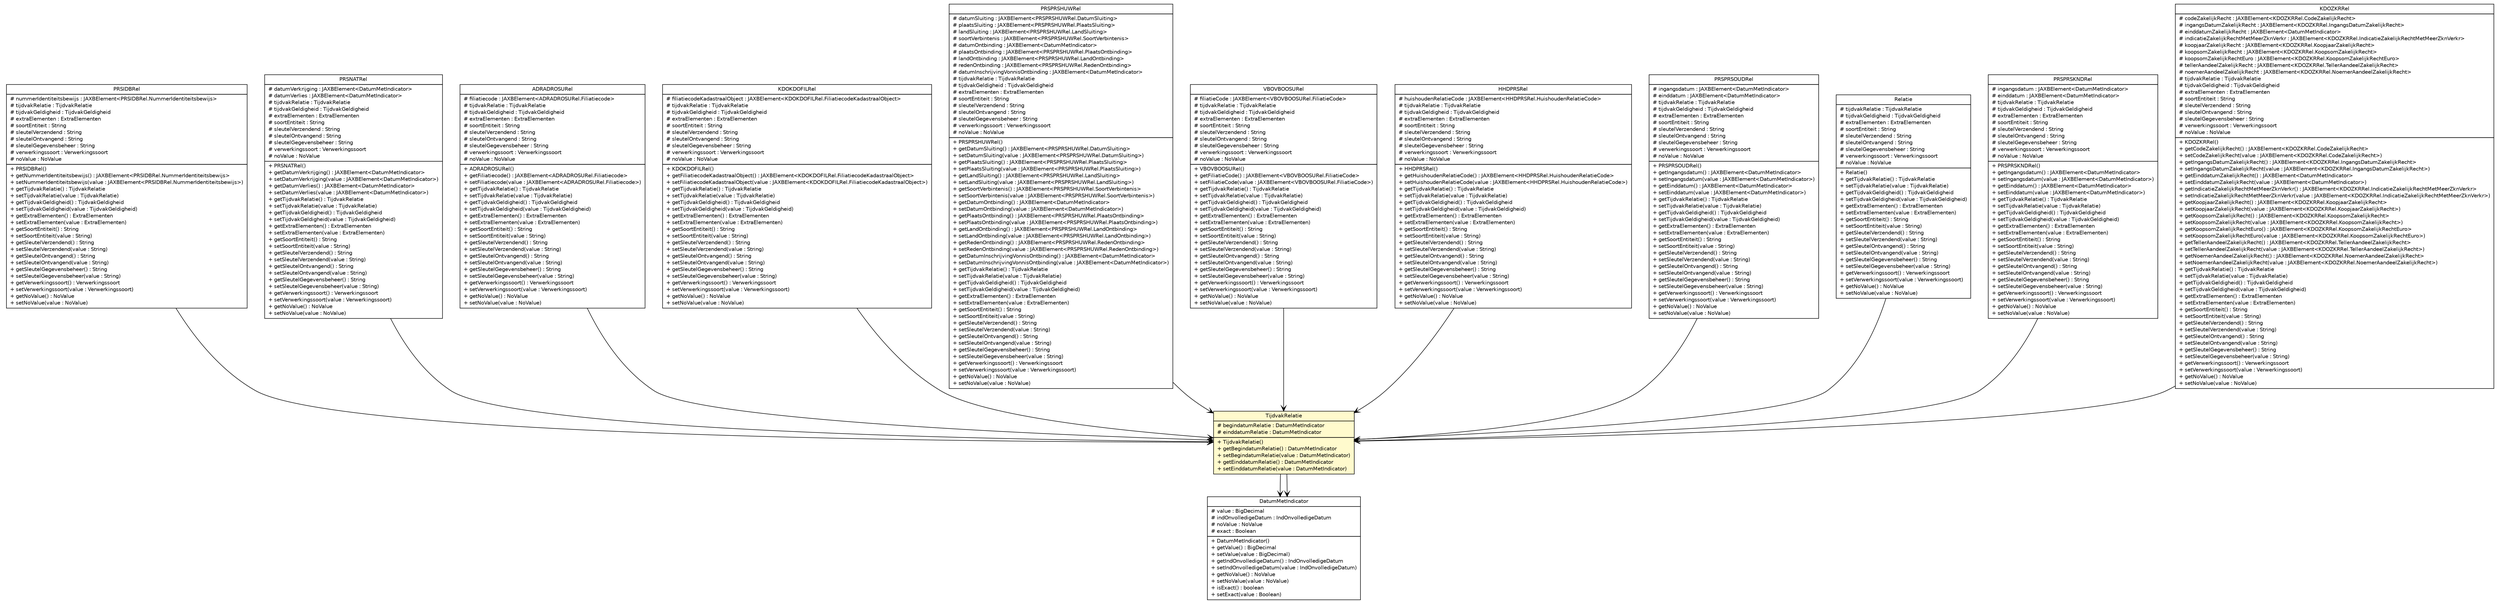 #!/usr/local/bin/dot
#
# Class diagram 
# Generated by UMLGraph version R5_6-24-gf6e263 (http://www.umlgraph.org/)
#

digraph G {
	edge [fontname="Helvetica",fontsize=10,labelfontname="Helvetica",labelfontsize=10];
	node [fontname="Helvetica",fontsize=10,shape=plaintext];
	nodesep=0.25;
	ranksep=0.5;
	// nl.egem.stuf.sector.bg._0204.PRSIDBRel
	c204449 [label=<<table title="nl.egem.stuf.sector.bg._0204.PRSIDBRel" border="0" cellborder="1" cellspacing="0" cellpadding="2" port="p" href="../sector/bg/_0204/PRSIDBRel.html">
		<tr><td><table border="0" cellspacing="0" cellpadding="1">
<tr><td align="center" balign="center"> PRSIDBRel </td></tr>
		</table></td></tr>
		<tr><td><table border="0" cellspacing="0" cellpadding="1">
<tr><td align="left" balign="left"> # nummerIdentiteitsbewijs : JAXBElement&lt;PRSIDBRel.NummerIdentiteitsbewijs&gt; </td></tr>
<tr><td align="left" balign="left"> # tijdvakRelatie : TijdvakRelatie </td></tr>
<tr><td align="left" balign="left"> # tijdvakGeldigheid : TijdvakGeldigheid </td></tr>
<tr><td align="left" balign="left"> # extraElementen : ExtraElementen </td></tr>
<tr><td align="left" balign="left"> # soortEntiteit : String </td></tr>
<tr><td align="left" balign="left"> # sleutelVerzendend : String </td></tr>
<tr><td align="left" balign="left"> # sleutelOntvangend : String </td></tr>
<tr><td align="left" balign="left"> # sleutelGegevensbeheer : String </td></tr>
<tr><td align="left" balign="left"> # verwerkingssoort : Verwerkingssoort </td></tr>
<tr><td align="left" balign="left"> # noValue : NoValue </td></tr>
		</table></td></tr>
		<tr><td><table border="0" cellspacing="0" cellpadding="1">
<tr><td align="left" balign="left"> + PRSIDBRel() </td></tr>
<tr><td align="left" balign="left"> + getNummerIdentiteitsbewijs() : JAXBElement&lt;PRSIDBRel.NummerIdentiteitsbewijs&gt; </td></tr>
<tr><td align="left" balign="left"> + setNummerIdentiteitsbewijs(value : JAXBElement&lt;PRSIDBRel.NummerIdentiteitsbewijs&gt;) </td></tr>
<tr><td align="left" balign="left"> + getTijdvakRelatie() : TijdvakRelatie </td></tr>
<tr><td align="left" balign="left"> + setTijdvakRelatie(value : TijdvakRelatie) </td></tr>
<tr><td align="left" balign="left"> + getTijdvakGeldigheid() : TijdvakGeldigheid </td></tr>
<tr><td align="left" balign="left"> + setTijdvakGeldigheid(value : TijdvakGeldigheid) </td></tr>
<tr><td align="left" balign="left"> + getExtraElementen() : ExtraElementen </td></tr>
<tr><td align="left" balign="left"> + setExtraElementen(value : ExtraElementen) </td></tr>
<tr><td align="left" balign="left"> + getSoortEntiteit() : String </td></tr>
<tr><td align="left" balign="left"> + setSoortEntiteit(value : String) </td></tr>
<tr><td align="left" balign="left"> + getSleutelVerzendend() : String </td></tr>
<tr><td align="left" balign="left"> + setSleutelVerzendend(value : String) </td></tr>
<tr><td align="left" balign="left"> + getSleutelOntvangend() : String </td></tr>
<tr><td align="left" balign="left"> + setSleutelOntvangend(value : String) </td></tr>
<tr><td align="left" balign="left"> + getSleutelGegevensbeheer() : String </td></tr>
<tr><td align="left" balign="left"> + setSleutelGegevensbeheer(value : String) </td></tr>
<tr><td align="left" balign="left"> + getVerwerkingssoort() : Verwerkingssoort </td></tr>
<tr><td align="left" balign="left"> + setVerwerkingssoort(value : Verwerkingssoort) </td></tr>
<tr><td align="left" balign="left"> + getNoValue() : NoValue </td></tr>
<tr><td align="left" balign="left"> + setNoValue(value : NoValue) </td></tr>
		</table></td></tr>
		</table>>, URL="../sector/bg/_0204/PRSIDBRel.html", fontname="Helvetica", fontcolor="black", fontsize=10.0];
	// nl.egem.stuf.sector.bg._0204.PRSNATRel
	c204451 [label=<<table title="nl.egem.stuf.sector.bg._0204.PRSNATRel" border="0" cellborder="1" cellspacing="0" cellpadding="2" port="p" href="../sector/bg/_0204/PRSNATRel.html">
		<tr><td><table border="0" cellspacing="0" cellpadding="1">
<tr><td align="center" balign="center"> PRSNATRel </td></tr>
		</table></td></tr>
		<tr><td><table border="0" cellspacing="0" cellpadding="1">
<tr><td align="left" balign="left"> # datumVerkrijging : JAXBElement&lt;DatumMetIndicator&gt; </td></tr>
<tr><td align="left" balign="left"> # datumVerlies : JAXBElement&lt;DatumMetIndicator&gt; </td></tr>
<tr><td align="left" balign="left"> # tijdvakRelatie : TijdvakRelatie </td></tr>
<tr><td align="left" balign="left"> # tijdvakGeldigheid : TijdvakGeldigheid </td></tr>
<tr><td align="left" balign="left"> # extraElementen : ExtraElementen </td></tr>
<tr><td align="left" balign="left"> # soortEntiteit : String </td></tr>
<tr><td align="left" balign="left"> # sleutelVerzendend : String </td></tr>
<tr><td align="left" balign="left"> # sleutelOntvangend : String </td></tr>
<tr><td align="left" balign="left"> # sleutelGegevensbeheer : String </td></tr>
<tr><td align="left" balign="left"> # verwerkingssoort : Verwerkingssoort </td></tr>
<tr><td align="left" balign="left"> # noValue : NoValue </td></tr>
		</table></td></tr>
		<tr><td><table border="0" cellspacing="0" cellpadding="1">
<tr><td align="left" balign="left"> + PRSNATRel() </td></tr>
<tr><td align="left" balign="left"> + getDatumVerkrijging() : JAXBElement&lt;DatumMetIndicator&gt; </td></tr>
<tr><td align="left" balign="left"> + setDatumVerkrijging(value : JAXBElement&lt;DatumMetIndicator&gt;) </td></tr>
<tr><td align="left" balign="left"> + getDatumVerlies() : JAXBElement&lt;DatumMetIndicator&gt; </td></tr>
<tr><td align="left" balign="left"> + setDatumVerlies(value : JAXBElement&lt;DatumMetIndicator&gt;) </td></tr>
<tr><td align="left" balign="left"> + getTijdvakRelatie() : TijdvakRelatie </td></tr>
<tr><td align="left" balign="left"> + setTijdvakRelatie(value : TijdvakRelatie) </td></tr>
<tr><td align="left" balign="left"> + getTijdvakGeldigheid() : TijdvakGeldigheid </td></tr>
<tr><td align="left" balign="left"> + setTijdvakGeldigheid(value : TijdvakGeldigheid) </td></tr>
<tr><td align="left" balign="left"> + getExtraElementen() : ExtraElementen </td></tr>
<tr><td align="left" balign="left"> + setExtraElementen(value : ExtraElementen) </td></tr>
<tr><td align="left" balign="left"> + getSoortEntiteit() : String </td></tr>
<tr><td align="left" balign="left"> + setSoortEntiteit(value : String) </td></tr>
<tr><td align="left" balign="left"> + getSleutelVerzendend() : String </td></tr>
<tr><td align="left" balign="left"> + setSleutelVerzendend(value : String) </td></tr>
<tr><td align="left" balign="left"> + getSleutelOntvangend() : String </td></tr>
<tr><td align="left" balign="left"> + setSleutelOntvangend(value : String) </td></tr>
<tr><td align="left" balign="left"> + getSleutelGegevensbeheer() : String </td></tr>
<tr><td align="left" balign="left"> + setSleutelGegevensbeheer(value : String) </td></tr>
<tr><td align="left" balign="left"> + getVerwerkingssoort() : Verwerkingssoort </td></tr>
<tr><td align="left" balign="left"> + setVerwerkingssoort(value : Verwerkingssoort) </td></tr>
<tr><td align="left" balign="left"> + getNoValue() : NoValue </td></tr>
<tr><td align="left" balign="left"> + setNoValue(value : NoValue) </td></tr>
		</table></td></tr>
		</table>>, URL="../sector/bg/_0204/PRSNATRel.html", fontname="Helvetica", fontcolor="black", fontsize=10.0];
	// nl.egem.stuf.sector.bg._0204.ADRADROSURel
	c204462 [label=<<table title="nl.egem.stuf.sector.bg._0204.ADRADROSURel" border="0" cellborder="1" cellspacing="0" cellpadding="2" port="p" href="../sector/bg/_0204/ADRADROSURel.html">
		<tr><td><table border="0" cellspacing="0" cellpadding="1">
<tr><td align="center" balign="center"> ADRADROSURel </td></tr>
		</table></td></tr>
		<tr><td><table border="0" cellspacing="0" cellpadding="1">
<tr><td align="left" balign="left"> # filiatiecode : JAXBElement&lt;ADRADROSURel.Filiatiecode&gt; </td></tr>
<tr><td align="left" balign="left"> # tijdvakRelatie : TijdvakRelatie </td></tr>
<tr><td align="left" balign="left"> # tijdvakGeldigheid : TijdvakGeldigheid </td></tr>
<tr><td align="left" balign="left"> # extraElementen : ExtraElementen </td></tr>
<tr><td align="left" balign="left"> # soortEntiteit : String </td></tr>
<tr><td align="left" balign="left"> # sleutelVerzendend : String </td></tr>
<tr><td align="left" balign="left"> # sleutelOntvangend : String </td></tr>
<tr><td align="left" balign="left"> # sleutelGegevensbeheer : String </td></tr>
<tr><td align="left" balign="left"> # verwerkingssoort : Verwerkingssoort </td></tr>
<tr><td align="left" balign="left"> # noValue : NoValue </td></tr>
		</table></td></tr>
		<tr><td><table border="0" cellspacing="0" cellpadding="1">
<tr><td align="left" balign="left"> + ADRADROSURel() </td></tr>
<tr><td align="left" balign="left"> + getFiliatiecode() : JAXBElement&lt;ADRADROSURel.Filiatiecode&gt; </td></tr>
<tr><td align="left" balign="left"> + setFiliatiecode(value : JAXBElement&lt;ADRADROSURel.Filiatiecode&gt;) </td></tr>
<tr><td align="left" balign="left"> + getTijdvakRelatie() : TijdvakRelatie </td></tr>
<tr><td align="left" balign="left"> + setTijdvakRelatie(value : TijdvakRelatie) </td></tr>
<tr><td align="left" balign="left"> + getTijdvakGeldigheid() : TijdvakGeldigheid </td></tr>
<tr><td align="left" balign="left"> + setTijdvakGeldigheid(value : TijdvakGeldigheid) </td></tr>
<tr><td align="left" balign="left"> + getExtraElementen() : ExtraElementen </td></tr>
<tr><td align="left" balign="left"> + setExtraElementen(value : ExtraElementen) </td></tr>
<tr><td align="left" balign="left"> + getSoortEntiteit() : String </td></tr>
<tr><td align="left" balign="left"> + setSoortEntiteit(value : String) </td></tr>
<tr><td align="left" balign="left"> + getSleutelVerzendend() : String </td></tr>
<tr><td align="left" balign="left"> + setSleutelVerzendend(value : String) </td></tr>
<tr><td align="left" balign="left"> + getSleutelOntvangend() : String </td></tr>
<tr><td align="left" balign="left"> + setSleutelOntvangend(value : String) </td></tr>
<tr><td align="left" balign="left"> + getSleutelGegevensbeheer() : String </td></tr>
<tr><td align="left" balign="left"> + setSleutelGegevensbeheer(value : String) </td></tr>
<tr><td align="left" balign="left"> + getVerwerkingssoort() : Verwerkingssoort </td></tr>
<tr><td align="left" balign="left"> + setVerwerkingssoort(value : Verwerkingssoort) </td></tr>
<tr><td align="left" balign="left"> + getNoValue() : NoValue </td></tr>
<tr><td align="left" balign="left"> + setNoValue(value : NoValue) </td></tr>
		</table></td></tr>
		</table>>, URL="../sector/bg/_0204/ADRADROSURel.html", fontname="Helvetica", fontcolor="black", fontsize=10.0];
	// nl.egem.stuf.sector.bg._0204.KDOKDOFILRel
	c204464 [label=<<table title="nl.egem.stuf.sector.bg._0204.KDOKDOFILRel" border="0" cellborder="1" cellspacing="0" cellpadding="2" port="p" href="../sector/bg/_0204/KDOKDOFILRel.html">
		<tr><td><table border="0" cellspacing="0" cellpadding="1">
<tr><td align="center" balign="center"> KDOKDOFILRel </td></tr>
		</table></td></tr>
		<tr><td><table border="0" cellspacing="0" cellpadding="1">
<tr><td align="left" balign="left"> # filiatiecodeKadastraalObject : JAXBElement&lt;KDOKDOFILRel.FiliatiecodeKadastraalObject&gt; </td></tr>
<tr><td align="left" balign="left"> # tijdvakRelatie : TijdvakRelatie </td></tr>
<tr><td align="left" balign="left"> # tijdvakGeldigheid : TijdvakGeldigheid </td></tr>
<tr><td align="left" balign="left"> # extraElementen : ExtraElementen </td></tr>
<tr><td align="left" balign="left"> # soortEntiteit : String </td></tr>
<tr><td align="left" balign="left"> # sleutelVerzendend : String </td></tr>
<tr><td align="left" balign="left"> # sleutelOntvangend : String </td></tr>
<tr><td align="left" balign="left"> # sleutelGegevensbeheer : String </td></tr>
<tr><td align="left" balign="left"> # verwerkingssoort : Verwerkingssoort </td></tr>
<tr><td align="left" balign="left"> # noValue : NoValue </td></tr>
		</table></td></tr>
		<tr><td><table border="0" cellspacing="0" cellpadding="1">
<tr><td align="left" balign="left"> + KDOKDOFILRel() </td></tr>
<tr><td align="left" balign="left"> + getFiliatiecodeKadastraalObject() : JAXBElement&lt;KDOKDOFILRel.FiliatiecodeKadastraalObject&gt; </td></tr>
<tr><td align="left" balign="left"> + setFiliatiecodeKadastraalObject(value : JAXBElement&lt;KDOKDOFILRel.FiliatiecodeKadastraalObject&gt;) </td></tr>
<tr><td align="left" balign="left"> + getTijdvakRelatie() : TijdvakRelatie </td></tr>
<tr><td align="left" balign="left"> + setTijdvakRelatie(value : TijdvakRelatie) </td></tr>
<tr><td align="left" balign="left"> + getTijdvakGeldigheid() : TijdvakGeldigheid </td></tr>
<tr><td align="left" balign="left"> + setTijdvakGeldigheid(value : TijdvakGeldigheid) </td></tr>
<tr><td align="left" balign="left"> + getExtraElementen() : ExtraElementen </td></tr>
<tr><td align="left" balign="left"> + setExtraElementen(value : ExtraElementen) </td></tr>
<tr><td align="left" balign="left"> + getSoortEntiteit() : String </td></tr>
<tr><td align="left" balign="left"> + setSoortEntiteit(value : String) </td></tr>
<tr><td align="left" balign="left"> + getSleutelVerzendend() : String </td></tr>
<tr><td align="left" balign="left"> + setSleutelVerzendend(value : String) </td></tr>
<tr><td align="left" balign="left"> + getSleutelOntvangend() : String </td></tr>
<tr><td align="left" balign="left"> + setSleutelOntvangend(value : String) </td></tr>
<tr><td align="left" balign="left"> + getSleutelGegevensbeheer() : String </td></tr>
<tr><td align="left" balign="left"> + setSleutelGegevensbeheer(value : String) </td></tr>
<tr><td align="left" balign="left"> + getVerwerkingssoort() : Verwerkingssoort </td></tr>
<tr><td align="left" balign="left"> + setVerwerkingssoort(value : Verwerkingssoort) </td></tr>
<tr><td align="left" balign="left"> + getNoValue() : NoValue </td></tr>
<tr><td align="left" balign="left"> + setNoValue(value : NoValue) </td></tr>
		</table></td></tr>
		</table>>, URL="../sector/bg/_0204/KDOKDOFILRel.html", fontname="Helvetica", fontcolor="black", fontsize=10.0];
	// nl.egem.stuf.sector.bg._0204.PRSPRSHUWRel
	c204508 [label=<<table title="nl.egem.stuf.sector.bg._0204.PRSPRSHUWRel" border="0" cellborder="1" cellspacing="0" cellpadding="2" port="p" href="../sector/bg/_0204/PRSPRSHUWRel.html">
		<tr><td><table border="0" cellspacing="0" cellpadding="1">
<tr><td align="center" balign="center"> PRSPRSHUWRel </td></tr>
		</table></td></tr>
		<tr><td><table border="0" cellspacing="0" cellpadding="1">
<tr><td align="left" balign="left"> # datumSluiting : JAXBElement&lt;PRSPRSHUWRel.DatumSluiting&gt; </td></tr>
<tr><td align="left" balign="left"> # plaatsSluiting : JAXBElement&lt;PRSPRSHUWRel.PlaatsSluiting&gt; </td></tr>
<tr><td align="left" balign="left"> # landSluiting : JAXBElement&lt;PRSPRSHUWRel.LandSluiting&gt; </td></tr>
<tr><td align="left" balign="left"> # soortVerbintenis : JAXBElement&lt;PRSPRSHUWRel.SoortVerbintenis&gt; </td></tr>
<tr><td align="left" balign="left"> # datumOntbinding : JAXBElement&lt;DatumMetIndicator&gt; </td></tr>
<tr><td align="left" balign="left"> # plaatsOntbinding : JAXBElement&lt;PRSPRSHUWRel.PlaatsOntbinding&gt; </td></tr>
<tr><td align="left" balign="left"> # landOntbinding : JAXBElement&lt;PRSPRSHUWRel.LandOntbinding&gt; </td></tr>
<tr><td align="left" balign="left"> # redenOntbinding : JAXBElement&lt;PRSPRSHUWRel.RedenOntbinding&gt; </td></tr>
<tr><td align="left" balign="left"> # datumInschrijvingVonnisOntbinding : JAXBElement&lt;DatumMetIndicator&gt; </td></tr>
<tr><td align="left" balign="left"> # tijdvakRelatie : TijdvakRelatie </td></tr>
<tr><td align="left" balign="left"> # tijdvakGeldigheid : TijdvakGeldigheid </td></tr>
<tr><td align="left" balign="left"> # extraElementen : ExtraElementen </td></tr>
<tr><td align="left" balign="left"> # soortEntiteit : String </td></tr>
<tr><td align="left" balign="left"> # sleutelVerzendend : String </td></tr>
<tr><td align="left" balign="left"> # sleutelOntvangend : String </td></tr>
<tr><td align="left" balign="left"> # sleutelGegevensbeheer : String </td></tr>
<tr><td align="left" balign="left"> # verwerkingssoort : Verwerkingssoort </td></tr>
<tr><td align="left" balign="left"> # noValue : NoValue </td></tr>
		</table></td></tr>
		<tr><td><table border="0" cellspacing="0" cellpadding="1">
<tr><td align="left" balign="left"> + PRSPRSHUWRel() </td></tr>
<tr><td align="left" balign="left"> + getDatumSluiting() : JAXBElement&lt;PRSPRSHUWRel.DatumSluiting&gt; </td></tr>
<tr><td align="left" balign="left"> + setDatumSluiting(value : JAXBElement&lt;PRSPRSHUWRel.DatumSluiting&gt;) </td></tr>
<tr><td align="left" balign="left"> + getPlaatsSluiting() : JAXBElement&lt;PRSPRSHUWRel.PlaatsSluiting&gt; </td></tr>
<tr><td align="left" balign="left"> + setPlaatsSluiting(value : JAXBElement&lt;PRSPRSHUWRel.PlaatsSluiting&gt;) </td></tr>
<tr><td align="left" balign="left"> + getLandSluiting() : JAXBElement&lt;PRSPRSHUWRel.LandSluiting&gt; </td></tr>
<tr><td align="left" balign="left"> + setLandSluiting(value : JAXBElement&lt;PRSPRSHUWRel.LandSluiting&gt;) </td></tr>
<tr><td align="left" balign="left"> + getSoortVerbintenis() : JAXBElement&lt;PRSPRSHUWRel.SoortVerbintenis&gt; </td></tr>
<tr><td align="left" balign="left"> + setSoortVerbintenis(value : JAXBElement&lt;PRSPRSHUWRel.SoortVerbintenis&gt;) </td></tr>
<tr><td align="left" balign="left"> + getDatumOntbinding() : JAXBElement&lt;DatumMetIndicator&gt; </td></tr>
<tr><td align="left" balign="left"> + setDatumOntbinding(value : JAXBElement&lt;DatumMetIndicator&gt;) </td></tr>
<tr><td align="left" balign="left"> + getPlaatsOntbinding() : JAXBElement&lt;PRSPRSHUWRel.PlaatsOntbinding&gt; </td></tr>
<tr><td align="left" balign="left"> + setPlaatsOntbinding(value : JAXBElement&lt;PRSPRSHUWRel.PlaatsOntbinding&gt;) </td></tr>
<tr><td align="left" balign="left"> + getLandOntbinding() : JAXBElement&lt;PRSPRSHUWRel.LandOntbinding&gt; </td></tr>
<tr><td align="left" balign="left"> + setLandOntbinding(value : JAXBElement&lt;PRSPRSHUWRel.LandOntbinding&gt;) </td></tr>
<tr><td align="left" balign="left"> + getRedenOntbinding() : JAXBElement&lt;PRSPRSHUWRel.RedenOntbinding&gt; </td></tr>
<tr><td align="left" balign="left"> + setRedenOntbinding(value : JAXBElement&lt;PRSPRSHUWRel.RedenOntbinding&gt;) </td></tr>
<tr><td align="left" balign="left"> + getDatumInschrijvingVonnisOntbinding() : JAXBElement&lt;DatumMetIndicator&gt; </td></tr>
<tr><td align="left" balign="left"> + setDatumInschrijvingVonnisOntbinding(value : JAXBElement&lt;DatumMetIndicator&gt;) </td></tr>
<tr><td align="left" balign="left"> + getTijdvakRelatie() : TijdvakRelatie </td></tr>
<tr><td align="left" balign="left"> + setTijdvakRelatie(value : TijdvakRelatie) </td></tr>
<tr><td align="left" balign="left"> + getTijdvakGeldigheid() : TijdvakGeldigheid </td></tr>
<tr><td align="left" balign="left"> + setTijdvakGeldigheid(value : TijdvakGeldigheid) </td></tr>
<tr><td align="left" balign="left"> + getExtraElementen() : ExtraElementen </td></tr>
<tr><td align="left" balign="left"> + setExtraElementen(value : ExtraElementen) </td></tr>
<tr><td align="left" balign="left"> + getSoortEntiteit() : String </td></tr>
<tr><td align="left" balign="left"> + setSoortEntiteit(value : String) </td></tr>
<tr><td align="left" balign="left"> + getSleutelVerzendend() : String </td></tr>
<tr><td align="left" balign="left"> + setSleutelVerzendend(value : String) </td></tr>
<tr><td align="left" balign="left"> + getSleutelOntvangend() : String </td></tr>
<tr><td align="left" balign="left"> + setSleutelOntvangend(value : String) </td></tr>
<tr><td align="left" balign="left"> + getSleutelGegevensbeheer() : String </td></tr>
<tr><td align="left" balign="left"> + setSleutelGegevensbeheer(value : String) </td></tr>
<tr><td align="left" balign="left"> + getVerwerkingssoort() : Verwerkingssoort </td></tr>
<tr><td align="left" balign="left"> + setVerwerkingssoort(value : Verwerkingssoort) </td></tr>
<tr><td align="left" balign="left"> + getNoValue() : NoValue </td></tr>
<tr><td align="left" balign="left"> + setNoValue(value : NoValue) </td></tr>
		</table></td></tr>
		</table>>, URL="../sector/bg/_0204/PRSPRSHUWRel.html", fontname="Helvetica", fontcolor="black", fontsize=10.0];
	// nl.egem.stuf.sector.bg._0204.VBOVBOOSURel
	c204615 [label=<<table title="nl.egem.stuf.sector.bg._0204.VBOVBOOSURel" border="0" cellborder="1" cellspacing="0" cellpadding="2" port="p" href="../sector/bg/_0204/VBOVBOOSURel.html">
		<tr><td><table border="0" cellspacing="0" cellpadding="1">
<tr><td align="center" balign="center"> VBOVBOOSURel </td></tr>
		</table></td></tr>
		<tr><td><table border="0" cellspacing="0" cellpadding="1">
<tr><td align="left" balign="left"> # filiatieCode : JAXBElement&lt;VBOVBOOSURel.FiliatieCode&gt; </td></tr>
<tr><td align="left" balign="left"> # tijdvakRelatie : TijdvakRelatie </td></tr>
<tr><td align="left" balign="left"> # tijdvakGeldigheid : TijdvakGeldigheid </td></tr>
<tr><td align="left" balign="left"> # extraElementen : ExtraElementen </td></tr>
<tr><td align="left" balign="left"> # soortEntiteit : String </td></tr>
<tr><td align="left" balign="left"> # sleutelVerzendend : String </td></tr>
<tr><td align="left" balign="left"> # sleutelOntvangend : String </td></tr>
<tr><td align="left" balign="left"> # sleutelGegevensbeheer : String </td></tr>
<tr><td align="left" balign="left"> # verwerkingssoort : Verwerkingssoort </td></tr>
<tr><td align="left" balign="left"> # noValue : NoValue </td></tr>
		</table></td></tr>
		<tr><td><table border="0" cellspacing="0" cellpadding="1">
<tr><td align="left" balign="left"> + VBOVBOOSURel() </td></tr>
<tr><td align="left" balign="left"> + getFiliatieCode() : JAXBElement&lt;VBOVBOOSURel.FiliatieCode&gt; </td></tr>
<tr><td align="left" balign="left"> + setFiliatieCode(value : JAXBElement&lt;VBOVBOOSURel.FiliatieCode&gt;) </td></tr>
<tr><td align="left" balign="left"> + getTijdvakRelatie() : TijdvakRelatie </td></tr>
<tr><td align="left" balign="left"> + setTijdvakRelatie(value : TijdvakRelatie) </td></tr>
<tr><td align="left" balign="left"> + getTijdvakGeldigheid() : TijdvakGeldigheid </td></tr>
<tr><td align="left" balign="left"> + setTijdvakGeldigheid(value : TijdvakGeldigheid) </td></tr>
<tr><td align="left" balign="left"> + getExtraElementen() : ExtraElementen </td></tr>
<tr><td align="left" balign="left"> + setExtraElementen(value : ExtraElementen) </td></tr>
<tr><td align="left" balign="left"> + getSoortEntiteit() : String </td></tr>
<tr><td align="left" balign="left"> + setSoortEntiteit(value : String) </td></tr>
<tr><td align="left" balign="left"> + getSleutelVerzendend() : String </td></tr>
<tr><td align="left" balign="left"> + setSleutelVerzendend(value : String) </td></tr>
<tr><td align="left" balign="left"> + getSleutelOntvangend() : String </td></tr>
<tr><td align="left" balign="left"> + setSleutelOntvangend(value : String) </td></tr>
<tr><td align="left" balign="left"> + getSleutelGegevensbeheer() : String </td></tr>
<tr><td align="left" balign="left"> + setSleutelGegevensbeheer(value : String) </td></tr>
<tr><td align="left" balign="left"> + getVerwerkingssoort() : Verwerkingssoort </td></tr>
<tr><td align="left" balign="left"> + setVerwerkingssoort(value : Verwerkingssoort) </td></tr>
<tr><td align="left" balign="left"> + getNoValue() : NoValue </td></tr>
<tr><td align="left" balign="left"> + setNoValue(value : NoValue) </td></tr>
		</table></td></tr>
		</table>>, URL="../sector/bg/_0204/VBOVBOOSURel.html", fontname="Helvetica", fontcolor="black", fontsize=10.0];
	// nl.egem.stuf.sector.bg._0204.HHDPRSRel
	c204629 [label=<<table title="nl.egem.stuf.sector.bg._0204.HHDPRSRel" border="0" cellborder="1" cellspacing="0" cellpadding="2" port="p" href="../sector/bg/_0204/HHDPRSRel.html">
		<tr><td><table border="0" cellspacing="0" cellpadding="1">
<tr><td align="center" balign="center"> HHDPRSRel </td></tr>
		</table></td></tr>
		<tr><td><table border="0" cellspacing="0" cellpadding="1">
<tr><td align="left" balign="left"> # huishoudenRelatieCode : JAXBElement&lt;HHDPRSRel.HuishoudenRelatieCode&gt; </td></tr>
<tr><td align="left" balign="left"> # tijdvakRelatie : TijdvakRelatie </td></tr>
<tr><td align="left" balign="left"> # tijdvakGeldigheid : TijdvakGeldigheid </td></tr>
<tr><td align="left" balign="left"> # extraElementen : ExtraElementen </td></tr>
<tr><td align="left" balign="left"> # soortEntiteit : String </td></tr>
<tr><td align="left" balign="left"> # sleutelVerzendend : String </td></tr>
<tr><td align="left" balign="left"> # sleutelOntvangend : String </td></tr>
<tr><td align="left" balign="left"> # sleutelGegevensbeheer : String </td></tr>
<tr><td align="left" balign="left"> # verwerkingssoort : Verwerkingssoort </td></tr>
<tr><td align="left" balign="left"> # noValue : NoValue </td></tr>
		</table></td></tr>
		<tr><td><table border="0" cellspacing="0" cellpadding="1">
<tr><td align="left" balign="left"> + HHDPRSRel() </td></tr>
<tr><td align="left" balign="left"> + getHuishoudenRelatieCode() : JAXBElement&lt;HHDPRSRel.HuishoudenRelatieCode&gt; </td></tr>
<tr><td align="left" balign="left"> + setHuishoudenRelatieCode(value : JAXBElement&lt;HHDPRSRel.HuishoudenRelatieCode&gt;) </td></tr>
<tr><td align="left" balign="left"> + getTijdvakRelatie() : TijdvakRelatie </td></tr>
<tr><td align="left" balign="left"> + setTijdvakRelatie(value : TijdvakRelatie) </td></tr>
<tr><td align="left" balign="left"> + getTijdvakGeldigheid() : TijdvakGeldigheid </td></tr>
<tr><td align="left" balign="left"> + setTijdvakGeldigheid(value : TijdvakGeldigheid) </td></tr>
<tr><td align="left" balign="left"> + getExtraElementen() : ExtraElementen </td></tr>
<tr><td align="left" balign="left"> + setExtraElementen(value : ExtraElementen) </td></tr>
<tr><td align="left" balign="left"> + getSoortEntiteit() : String </td></tr>
<tr><td align="left" balign="left"> + setSoortEntiteit(value : String) </td></tr>
<tr><td align="left" balign="left"> + getSleutelVerzendend() : String </td></tr>
<tr><td align="left" balign="left"> + setSleutelVerzendend(value : String) </td></tr>
<tr><td align="left" balign="left"> + getSleutelOntvangend() : String </td></tr>
<tr><td align="left" balign="left"> + setSleutelOntvangend(value : String) </td></tr>
<tr><td align="left" balign="left"> + getSleutelGegevensbeheer() : String </td></tr>
<tr><td align="left" balign="left"> + setSleutelGegevensbeheer(value : String) </td></tr>
<tr><td align="left" balign="left"> + getVerwerkingssoort() : Verwerkingssoort </td></tr>
<tr><td align="left" balign="left"> + setVerwerkingssoort(value : Verwerkingssoort) </td></tr>
<tr><td align="left" balign="left"> + getNoValue() : NoValue </td></tr>
<tr><td align="left" balign="left"> + setNoValue(value : NoValue) </td></tr>
		</table></td></tr>
		</table>>, URL="../sector/bg/_0204/HHDPRSRel.html", fontname="Helvetica", fontcolor="black", fontsize=10.0];
	// nl.egem.stuf.sector.bg._0204.PRSPRSOUDRel
	c204683 [label=<<table title="nl.egem.stuf.sector.bg._0204.PRSPRSOUDRel" border="0" cellborder="1" cellspacing="0" cellpadding="2" port="p" href="../sector/bg/_0204/PRSPRSOUDRel.html">
		<tr><td><table border="0" cellspacing="0" cellpadding="1">
<tr><td align="center" balign="center"> PRSPRSOUDRel </td></tr>
		</table></td></tr>
		<tr><td><table border="0" cellspacing="0" cellpadding="1">
<tr><td align="left" balign="left"> # ingangsdatum : JAXBElement&lt;DatumMetIndicator&gt; </td></tr>
<tr><td align="left" balign="left"> # einddatum : JAXBElement&lt;DatumMetIndicator&gt; </td></tr>
<tr><td align="left" balign="left"> # tijdvakRelatie : TijdvakRelatie </td></tr>
<tr><td align="left" balign="left"> # tijdvakGeldigheid : TijdvakGeldigheid </td></tr>
<tr><td align="left" balign="left"> # extraElementen : ExtraElementen </td></tr>
<tr><td align="left" balign="left"> # soortEntiteit : String </td></tr>
<tr><td align="left" balign="left"> # sleutelVerzendend : String </td></tr>
<tr><td align="left" balign="left"> # sleutelOntvangend : String </td></tr>
<tr><td align="left" balign="left"> # sleutelGegevensbeheer : String </td></tr>
<tr><td align="left" balign="left"> # verwerkingssoort : Verwerkingssoort </td></tr>
<tr><td align="left" balign="left"> # noValue : NoValue </td></tr>
		</table></td></tr>
		<tr><td><table border="0" cellspacing="0" cellpadding="1">
<tr><td align="left" balign="left"> + PRSPRSOUDRel() </td></tr>
<tr><td align="left" balign="left"> + getIngangsdatum() : JAXBElement&lt;DatumMetIndicator&gt; </td></tr>
<tr><td align="left" balign="left"> + setIngangsdatum(value : JAXBElement&lt;DatumMetIndicator&gt;) </td></tr>
<tr><td align="left" balign="left"> + getEinddatum() : JAXBElement&lt;DatumMetIndicator&gt; </td></tr>
<tr><td align="left" balign="left"> + setEinddatum(value : JAXBElement&lt;DatumMetIndicator&gt;) </td></tr>
<tr><td align="left" balign="left"> + getTijdvakRelatie() : TijdvakRelatie </td></tr>
<tr><td align="left" balign="left"> + setTijdvakRelatie(value : TijdvakRelatie) </td></tr>
<tr><td align="left" balign="left"> + getTijdvakGeldigheid() : TijdvakGeldigheid </td></tr>
<tr><td align="left" balign="left"> + setTijdvakGeldigheid(value : TijdvakGeldigheid) </td></tr>
<tr><td align="left" balign="left"> + getExtraElementen() : ExtraElementen </td></tr>
<tr><td align="left" balign="left"> + setExtraElementen(value : ExtraElementen) </td></tr>
<tr><td align="left" balign="left"> + getSoortEntiteit() : String </td></tr>
<tr><td align="left" balign="left"> + setSoortEntiteit(value : String) </td></tr>
<tr><td align="left" balign="left"> + getSleutelVerzendend() : String </td></tr>
<tr><td align="left" balign="left"> + setSleutelVerzendend(value : String) </td></tr>
<tr><td align="left" balign="left"> + getSleutelOntvangend() : String </td></tr>
<tr><td align="left" balign="left"> + setSleutelOntvangend(value : String) </td></tr>
<tr><td align="left" balign="left"> + getSleutelGegevensbeheer() : String </td></tr>
<tr><td align="left" balign="left"> + setSleutelGegevensbeheer(value : String) </td></tr>
<tr><td align="left" balign="left"> + getVerwerkingssoort() : Verwerkingssoort </td></tr>
<tr><td align="left" balign="left"> + setVerwerkingssoort(value : Verwerkingssoort) </td></tr>
<tr><td align="left" balign="left"> + getNoValue() : NoValue </td></tr>
<tr><td align="left" balign="left"> + setNoValue(value : NoValue) </td></tr>
		</table></td></tr>
		</table>>, URL="../sector/bg/_0204/PRSPRSOUDRel.html", fontname="Helvetica", fontcolor="black", fontsize=10.0];
	// nl.egem.stuf.sector.bg._0204.Relatie
	c204758 [label=<<table title="nl.egem.stuf.sector.bg._0204.Relatie" border="0" cellborder="1" cellspacing="0" cellpadding="2" port="p" href="../sector/bg/_0204/Relatie.html">
		<tr><td><table border="0" cellspacing="0" cellpadding="1">
<tr><td align="center" balign="center"> Relatie </td></tr>
		</table></td></tr>
		<tr><td><table border="0" cellspacing="0" cellpadding="1">
<tr><td align="left" balign="left"> # tijdvakRelatie : TijdvakRelatie </td></tr>
<tr><td align="left" balign="left"> # tijdvakGeldigheid : TijdvakGeldigheid </td></tr>
<tr><td align="left" balign="left"> # extraElementen : ExtraElementen </td></tr>
<tr><td align="left" balign="left"> # soortEntiteit : String </td></tr>
<tr><td align="left" balign="left"> # sleutelVerzendend : String </td></tr>
<tr><td align="left" balign="left"> # sleutelOntvangend : String </td></tr>
<tr><td align="left" balign="left"> # sleutelGegevensbeheer : String </td></tr>
<tr><td align="left" balign="left"> # verwerkingssoort : Verwerkingssoort </td></tr>
<tr><td align="left" balign="left"> # noValue : NoValue </td></tr>
		</table></td></tr>
		<tr><td><table border="0" cellspacing="0" cellpadding="1">
<tr><td align="left" balign="left"> + Relatie() </td></tr>
<tr><td align="left" balign="left"> + getTijdvakRelatie() : TijdvakRelatie </td></tr>
<tr><td align="left" balign="left"> + setTijdvakRelatie(value : TijdvakRelatie) </td></tr>
<tr><td align="left" balign="left"> + getTijdvakGeldigheid() : TijdvakGeldigheid </td></tr>
<tr><td align="left" balign="left"> + setTijdvakGeldigheid(value : TijdvakGeldigheid) </td></tr>
<tr><td align="left" balign="left"> + getExtraElementen() : ExtraElementen </td></tr>
<tr><td align="left" balign="left"> + setExtraElementen(value : ExtraElementen) </td></tr>
<tr><td align="left" balign="left"> + getSoortEntiteit() : String </td></tr>
<tr><td align="left" balign="left"> + setSoortEntiteit(value : String) </td></tr>
<tr><td align="left" balign="left"> + getSleutelVerzendend() : String </td></tr>
<tr><td align="left" balign="left"> + setSleutelVerzendend(value : String) </td></tr>
<tr><td align="left" balign="left"> + getSleutelOntvangend() : String </td></tr>
<tr><td align="left" balign="left"> + setSleutelOntvangend(value : String) </td></tr>
<tr><td align="left" balign="left"> + getSleutelGegevensbeheer() : String </td></tr>
<tr><td align="left" balign="left"> + setSleutelGegevensbeheer(value : String) </td></tr>
<tr><td align="left" balign="left"> + getVerwerkingssoort() : Verwerkingssoort </td></tr>
<tr><td align="left" balign="left"> + setVerwerkingssoort(value : Verwerkingssoort) </td></tr>
<tr><td align="left" balign="left"> + getNoValue() : NoValue </td></tr>
<tr><td align="left" balign="left"> + setNoValue(value : NoValue) </td></tr>
		</table></td></tr>
		</table>>, URL="../sector/bg/_0204/Relatie.html", fontname="Helvetica", fontcolor="black", fontsize=10.0];
	// nl.egem.stuf.sector.bg._0204.PRSPRSKNDRel
	c204888 [label=<<table title="nl.egem.stuf.sector.bg._0204.PRSPRSKNDRel" border="0" cellborder="1" cellspacing="0" cellpadding="2" port="p" href="../sector/bg/_0204/PRSPRSKNDRel.html">
		<tr><td><table border="0" cellspacing="0" cellpadding="1">
<tr><td align="center" balign="center"> PRSPRSKNDRel </td></tr>
		</table></td></tr>
		<tr><td><table border="0" cellspacing="0" cellpadding="1">
<tr><td align="left" balign="left"> # ingangsdatum : JAXBElement&lt;DatumMetIndicator&gt; </td></tr>
<tr><td align="left" balign="left"> # einddatum : JAXBElement&lt;DatumMetIndicator&gt; </td></tr>
<tr><td align="left" balign="left"> # tijdvakRelatie : TijdvakRelatie </td></tr>
<tr><td align="left" balign="left"> # tijdvakGeldigheid : TijdvakGeldigheid </td></tr>
<tr><td align="left" balign="left"> # extraElementen : ExtraElementen </td></tr>
<tr><td align="left" balign="left"> # soortEntiteit : String </td></tr>
<tr><td align="left" balign="left"> # sleutelVerzendend : String </td></tr>
<tr><td align="left" balign="left"> # sleutelOntvangend : String </td></tr>
<tr><td align="left" balign="left"> # sleutelGegevensbeheer : String </td></tr>
<tr><td align="left" balign="left"> # verwerkingssoort : Verwerkingssoort </td></tr>
<tr><td align="left" balign="left"> # noValue : NoValue </td></tr>
		</table></td></tr>
		<tr><td><table border="0" cellspacing="0" cellpadding="1">
<tr><td align="left" balign="left"> + PRSPRSKNDRel() </td></tr>
<tr><td align="left" balign="left"> + getIngangsdatum() : JAXBElement&lt;DatumMetIndicator&gt; </td></tr>
<tr><td align="left" balign="left"> + setIngangsdatum(value : JAXBElement&lt;DatumMetIndicator&gt;) </td></tr>
<tr><td align="left" balign="left"> + getEinddatum() : JAXBElement&lt;DatumMetIndicator&gt; </td></tr>
<tr><td align="left" balign="left"> + setEinddatum(value : JAXBElement&lt;DatumMetIndicator&gt;) </td></tr>
<tr><td align="left" balign="left"> + getTijdvakRelatie() : TijdvakRelatie </td></tr>
<tr><td align="left" balign="left"> + setTijdvakRelatie(value : TijdvakRelatie) </td></tr>
<tr><td align="left" balign="left"> + getTijdvakGeldigheid() : TijdvakGeldigheid </td></tr>
<tr><td align="left" balign="left"> + setTijdvakGeldigheid(value : TijdvakGeldigheid) </td></tr>
<tr><td align="left" balign="left"> + getExtraElementen() : ExtraElementen </td></tr>
<tr><td align="left" balign="left"> + setExtraElementen(value : ExtraElementen) </td></tr>
<tr><td align="left" balign="left"> + getSoortEntiteit() : String </td></tr>
<tr><td align="left" balign="left"> + setSoortEntiteit(value : String) </td></tr>
<tr><td align="left" balign="left"> + getSleutelVerzendend() : String </td></tr>
<tr><td align="left" balign="left"> + setSleutelVerzendend(value : String) </td></tr>
<tr><td align="left" balign="left"> + getSleutelOntvangend() : String </td></tr>
<tr><td align="left" balign="left"> + setSleutelOntvangend(value : String) </td></tr>
<tr><td align="left" balign="left"> + getSleutelGegevensbeheer() : String </td></tr>
<tr><td align="left" balign="left"> + setSleutelGegevensbeheer(value : String) </td></tr>
<tr><td align="left" balign="left"> + getVerwerkingssoort() : Verwerkingssoort </td></tr>
<tr><td align="left" balign="left"> + setVerwerkingssoort(value : Verwerkingssoort) </td></tr>
<tr><td align="left" balign="left"> + getNoValue() : NoValue </td></tr>
<tr><td align="left" balign="left"> + setNoValue(value : NoValue) </td></tr>
		</table></td></tr>
		</table>>, URL="../sector/bg/_0204/PRSPRSKNDRel.html", fontname="Helvetica", fontcolor="black", fontsize=10.0];
	// nl.egem.stuf.sector.bg._0204.KDOZKRRel
	c204903 [label=<<table title="nl.egem.stuf.sector.bg._0204.KDOZKRRel" border="0" cellborder="1" cellspacing="0" cellpadding="2" port="p" href="../sector/bg/_0204/KDOZKRRel.html">
		<tr><td><table border="0" cellspacing="0" cellpadding="1">
<tr><td align="center" balign="center"> KDOZKRRel </td></tr>
		</table></td></tr>
		<tr><td><table border="0" cellspacing="0" cellpadding="1">
<tr><td align="left" balign="left"> # codeZakelijkRecht : JAXBElement&lt;KDOZKRRel.CodeZakelijkRecht&gt; </td></tr>
<tr><td align="left" balign="left"> # ingangsDatumZakelijkRecht : JAXBElement&lt;KDOZKRRel.IngangsDatumZakelijkRecht&gt; </td></tr>
<tr><td align="left" balign="left"> # einddatumZakelijkRecht : JAXBElement&lt;DatumMetIndicator&gt; </td></tr>
<tr><td align="left" balign="left"> # indicatieZakelijkRechtMetMeerZknVerkr : JAXBElement&lt;KDOZKRRel.IndicatieZakelijkRechtMetMeerZknVerkr&gt; </td></tr>
<tr><td align="left" balign="left"> # koopjaarZakelijkRecht : JAXBElement&lt;KDOZKRRel.KoopjaarZakelijkRecht&gt; </td></tr>
<tr><td align="left" balign="left"> # koopsomZakelijkRecht : JAXBElement&lt;KDOZKRRel.KoopsomZakelijkRecht&gt; </td></tr>
<tr><td align="left" balign="left"> # koopsomZakelijkRechtEuro : JAXBElement&lt;KDOZKRRel.KoopsomZakelijkRechtEuro&gt; </td></tr>
<tr><td align="left" balign="left"> # tellerAandeelZakelijkRecht : JAXBElement&lt;KDOZKRRel.TellerAandeelZakelijkRecht&gt; </td></tr>
<tr><td align="left" balign="left"> # noemerAandeelZakelijkRecht : JAXBElement&lt;KDOZKRRel.NoemerAandeelZakelijkRecht&gt; </td></tr>
<tr><td align="left" balign="left"> # tijdvakRelatie : TijdvakRelatie </td></tr>
<tr><td align="left" balign="left"> # tijdvakGeldigheid : TijdvakGeldigheid </td></tr>
<tr><td align="left" balign="left"> # extraElementen : ExtraElementen </td></tr>
<tr><td align="left" balign="left"> # soortEntiteit : String </td></tr>
<tr><td align="left" balign="left"> # sleutelVerzendend : String </td></tr>
<tr><td align="left" balign="left"> # sleutelOntvangend : String </td></tr>
<tr><td align="left" balign="left"> # sleutelGegevensbeheer : String </td></tr>
<tr><td align="left" balign="left"> # verwerkingssoort : Verwerkingssoort </td></tr>
<tr><td align="left" balign="left"> # noValue : NoValue </td></tr>
		</table></td></tr>
		<tr><td><table border="0" cellspacing="0" cellpadding="1">
<tr><td align="left" balign="left"> + KDOZKRRel() </td></tr>
<tr><td align="left" balign="left"> + getCodeZakelijkRecht() : JAXBElement&lt;KDOZKRRel.CodeZakelijkRecht&gt; </td></tr>
<tr><td align="left" balign="left"> + setCodeZakelijkRecht(value : JAXBElement&lt;KDOZKRRel.CodeZakelijkRecht&gt;) </td></tr>
<tr><td align="left" balign="left"> + getIngangsDatumZakelijkRecht() : JAXBElement&lt;KDOZKRRel.IngangsDatumZakelijkRecht&gt; </td></tr>
<tr><td align="left" balign="left"> + setIngangsDatumZakelijkRecht(value : JAXBElement&lt;KDOZKRRel.IngangsDatumZakelijkRecht&gt;) </td></tr>
<tr><td align="left" balign="left"> + getEinddatumZakelijkRecht() : JAXBElement&lt;DatumMetIndicator&gt; </td></tr>
<tr><td align="left" balign="left"> + setEinddatumZakelijkRecht(value : JAXBElement&lt;DatumMetIndicator&gt;) </td></tr>
<tr><td align="left" balign="left"> + getIndicatieZakelijkRechtMetMeerZknVerkr() : JAXBElement&lt;KDOZKRRel.IndicatieZakelijkRechtMetMeerZknVerkr&gt; </td></tr>
<tr><td align="left" balign="left"> + setIndicatieZakelijkRechtMetMeerZknVerkr(value : JAXBElement&lt;KDOZKRRel.IndicatieZakelijkRechtMetMeerZknVerkr&gt;) </td></tr>
<tr><td align="left" balign="left"> + getKoopjaarZakelijkRecht() : JAXBElement&lt;KDOZKRRel.KoopjaarZakelijkRecht&gt; </td></tr>
<tr><td align="left" balign="left"> + setKoopjaarZakelijkRecht(value : JAXBElement&lt;KDOZKRRel.KoopjaarZakelijkRecht&gt;) </td></tr>
<tr><td align="left" balign="left"> + getKoopsomZakelijkRecht() : JAXBElement&lt;KDOZKRRel.KoopsomZakelijkRecht&gt; </td></tr>
<tr><td align="left" balign="left"> + setKoopsomZakelijkRecht(value : JAXBElement&lt;KDOZKRRel.KoopsomZakelijkRecht&gt;) </td></tr>
<tr><td align="left" balign="left"> + getKoopsomZakelijkRechtEuro() : JAXBElement&lt;KDOZKRRel.KoopsomZakelijkRechtEuro&gt; </td></tr>
<tr><td align="left" balign="left"> + setKoopsomZakelijkRechtEuro(value : JAXBElement&lt;KDOZKRRel.KoopsomZakelijkRechtEuro&gt;) </td></tr>
<tr><td align="left" balign="left"> + getTellerAandeelZakelijkRecht() : JAXBElement&lt;KDOZKRRel.TellerAandeelZakelijkRecht&gt; </td></tr>
<tr><td align="left" balign="left"> + setTellerAandeelZakelijkRecht(value : JAXBElement&lt;KDOZKRRel.TellerAandeelZakelijkRecht&gt;) </td></tr>
<tr><td align="left" balign="left"> + getNoemerAandeelZakelijkRecht() : JAXBElement&lt;KDOZKRRel.NoemerAandeelZakelijkRecht&gt; </td></tr>
<tr><td align="left" balign="left"> + setNoemerAandeelZakelijkRecht(value : JAXBElement&lt;KDOZKRRel.NoemerAandeelZakelijkRecht&gt;) </td></tr>
<tr><td align="left" balign="left"> + getTijdvakRelatie() : TijdvakRelatie </td></tr>
<tr><td align="left" balign="left"> + setTijdvakRelatie(value : TijdvakRelatie) </td></tr>
<tr><td align="left" balign="left"> + getTijdvakGeldigheid() : TijdvakGeldigheid </td></tr>
<tr><td align="left" balign="left"> + setTijdvakGeldigheid(value : TijdvakGeldigheid) </td></tr>
<tr><td align="left" balign="left"> + getExtraElementen() : ExtraElementen </td></tr>
<tr><td align="left" balign="left"> + setExtraElementen(value : ExtraElementen) </td></tr>
<tr><td align="left" balign="left"> + getSoortEntiteit() : String </td></tr>
<tr><td align="left" balign="left"> + setSoortEntiteit(value : String) </td></tr>
<tr><td align="left" balign="left"> + getSleutelVerzendend() : String </td></tr>
<tr><td align="left" balign="left"> + setSleutelVerzendend(value : String) </td></tr>
<tr><td align="left" balign="left"> + getSleutelOntvangend() : String </td></tr>
<tr><td align="left" balign="left"> + setSleutelOntvangend(value : String) </td></tr>
<tr><td align="left" balign="left"> + getSleutelGegevensbeheer() : String </td></tr>
<tr><td align="left" balign="left"> + setSleutelGegevensbeheer(value : String) </td></tr>
<tr><td align="left" balign="left"> + getVerwerkingssoort() : Verwerkingssoort </td></tr>
<tr><td align="left" balign="left"> + setVerwerkingssoort(value : Verwerkingssoort) </td></tr>
<tr><td align="left" balign="left"> + getNoValue() : NoValue </td></tr>
<tr><td align="left" balign="left"> + setNoValue(value : NoValue) </td></tr>
		</table></td></tr>
		</table>>, URL="../sector/bg/_0204/KDOZKRRel.html", fontname="Helvetica", fontcolor="black", fontsize=10.0];
	// nl.egem.stuf.stuf0204.TijdvakRelatie
	c204934 [label=<<table title="nl.egem.stuf.stuf0204.TijdvakRelatie" border="0" cellborder="1" cellspacing="0" cellpadding="2" port="p" bgcolor="lemonChiffon" href="./TijdvakRelatie.html">
		<tr><td><table border="0" cellspacing="0" cellpadding="1">
<tr><td align="center" balign="center"> TijdvakRelatie </td></tr>
		</table></td></tr>
		<tr><td><table border="0" cellspacing="0" cellpadding="1">
<tr><td align="left" balign="left"> # begindatumRelatie : DatumMetIndicator </td></tr>
<tr><td align="left" balign="left"> # einddatumRelatie : DatumMetIndicator </td></tr>
		</table></td></tr>
		<tr><td><table border="0" cellspacing="0" cellpadding="1">
<tr><td align="left" balign="left"> + TijdvakRelatie() </td></tr>
<tr><td align="left" balign="left"> + getBegindatumRelatie() : DatumMetIndicator </td></tr>
<tr><td align="left" balign="left"> + setBegindatumRelatie(value : DatumMetIndicator) </td></tr>
<tr><td align="left" balign="left"> + getEinddatumRelatie() : DatumMetIndicator </td></tr>
<tr><td align="left" balign="left"> + setEinddatumRelatie(value : DatumMetIndicator) </td></tr>
		</table></td></tr>
		</table>>, URL="./TijdvakRelatie.html", fontname="Helvetica", fontcolor="black", fontsize=10.0];
	// nl.egem.stuf.stuf0204.DatumMetIndicator
	c204935 [label=<<table title="nl.egem.stuf.stuf0204.DatumMetIndicator" border="0" cellborder="1" cellspacing="0" cellpadding="2" port="p" href="./DatumMetIndicator.html">
		<tr><td><table border="0" cellspacing="0" cellpadding="1">
<tr><td align="center" balign="center"> DatumMetIndicator </td></tr>
		</table></td></tr>
		<tr><td><table border="0" cellspacing="0" cellpadding="1">
<tr><td align="left" balign="left"> # value : BigDecimal </td></tr>
<tr><td align="left" balign="left"> # indOnvolledigeDatum : IndOnvolledigeDatum </td></tr>
<tr><td align="left" balign="left"> # noValue : NoValue </td></tr>
<tr><td align="left" balign="left"> # exact : Boolean </td></tr>
		</table></td></tr>
		<tr><td><table border="0" cellspacing="0" cellpadding="1">
<tr><td align="left" balign="left"> + DatumMetIndicator() </td></tr>
<tr><td align="left" balign="left"> + getValue() : BigDecimal </td></tr>
<tr><td align="left" balign="left"> + setValue(value : BigDecimal) </td></tr>
<tr><td align="left" balign="left"> + getIndOnvolledigeDatum() : IndOnvolledigeDatum </td></tr>
<tr><td align="left" balign="left"> + setIndOnvolledigeDatum(value : IndOnvolledigeDatum) </td></tr>
<tr><td align="left" balign="left"> + getNoValue() : NoValue </td></tr>
<tr><td align="left" balign="left"> + setNoValue(value : NoValue) </td></tr>
<tr><td align="left" balign="left"> + isExact() : boolean </td></tr>
<tr><td align="left" balign="left"> + setExact(value : Boolean) </td></tr>
		</table></td></tr>
		</table>>, URL="./DatumMetIndicator.html", fontname="Helvetica", fontcolor="black", fontsize=10.0];
	// nl.egem.stuf.sector.bg._0204.PRSIDBRel NAVASSOC nl.egem.stuf.stuf0204.TijdvakRelatie
	c204449:p -> c204934:p [taillabel="", label="", headlabel="", fontname="Helvetica", fontcolor="black", fontsize=10.0, color="black", arrowhead=open];
	// nl.egem.stuf.sector.bg._0204.PRSNATRel NAVASSOC nl.egem.stuf.stuf0204.TijdvakRelatie
	c204451:p -> c204934:p [taillabel="", label="", headlabel="", fontname="Helvetica", fontcolor="black", fontsize=10.0, color="black", arrowhead=open];
	// nl.egem.stuf.sector.bg._0204.ADRADROSURel NAVASSOC nl.egem.stuf.stuf0204.TijdvakRelatie
	c204462:p -> c204934:p [taillabel="", label="", headlabel="", fontname="Helvetica", fontcolor="black", fontsize=10.0, color="black", arrowhead=open];
	// nl.egem.stuf.sector.bg._0204.KDOKDOFILRel NAVASSOC nl.egem.stuf.stuf0204.TijdvakRelatie
	c204464:p -> c204934:p [taillabel="", label="", headlabel="", fontname="Helvetica", fontcolor="black", fontsize=10.0, color="black", arrowhead=open];
	// nl.egem.stuf.sector.bg._0204.PRSPRSHUWRel NAVASSOC nl.egem.stuf.stuf0204.TijdvakRelatie
	c204508:p -> c204934:p [taillabel="", label="", headlabel="", fontname="Helvetica", fontcolor="black", fontsize=10.0, color="black", arrowhead=open];
	// nl.egem.stuf.sector.bg._0204.VBOVBOOSURel NAVASSOC nl.egem.stuf.stuf0204.TijdvakRelatie
	c204615:p -> c204934:p [taillabel="", label="", headlabel="", fontname="Helvetica", fontcolor="black", fontsize=10.0, color="black", arrowhead=open];
	// nl.egem.stuf.sector.bg._0204.HHDPRSRel NAVASSOC nl.egem.stuf.stuf0204.TijdvakRelatie
	c204629:p -> c204934:p [taillabel="", label="", headlabel="", fontname="Helvetica", fontcolor="black", fontsize=10.0, color="black", arrowhead=open];
	// nl.egem.stuf.sector.bg._0204.PRSPRSOUDRel NAVASSOC nl.egem.stuf.stuf0204.TijdvakRelatie
	c204683:p -> c204934:p [taillabel="", label="", headlabel="", fontname="Helvetica", fontcolor="black", fontsize=10.0, color="black", arrowhead=open];
	// nl.egem.stuf.sector.bg._0204.Relatie NAVASSOC nl.egem.stuf.stuf0204.TijdvakRelatie
	c204758:p -> c204934:p [taillabel="", label="", headlabel="", fontname="Helvetica", fontcolor="black", fontsize=10.0, color="black", arrowhead=open];
	// nl.egem.stuf.sector.bg._0204.PRSPRSKNDRel NAVASSOC nl.egem.stuf.stuf0204.TijdvakRelatie
	c204888:p -> c204934:p [taillabel="", label="", headlabel="", fontname="Helvetica", fontcolor="black", fontsize=10.0, color="black", arrowhead=open];
	// nl.egem.stuf.sector.bg._0204.KDOZKRRel NAVASSOC nl.egem.stuf.stuf0204.TijdvakRelatie
	c204903:p -> c204934:p [taillabel="", label="", headlabel="", fontname="Helvetica", fontcolor="black", fontsize=10.0, color="black", arrowhead=open];
	// nl.egem.stuf.stuf0204.TijdvakRelatie NAVASSOC nl.egem.stuf.stuf0204.DatumMetIndicator
	c204934:p -> c204935:p [taillabel="", label="", headlabel="", fontname="Helvetica", fontcolor="black", fontsize=10.0, color="black", arrowhead=open];
	// nl.egem.stuf.stuf0204.TijdvakRelatie NAVASSOC nl.egem.stuf.stuf0204.DatumMetIndicator
	c204934:p -> c204935:p [taillabel="", label="", headlabel="", fontname="Helvetica", fontcolor="black", fontsize=10.0, color="black", arrowhead=open];
}

